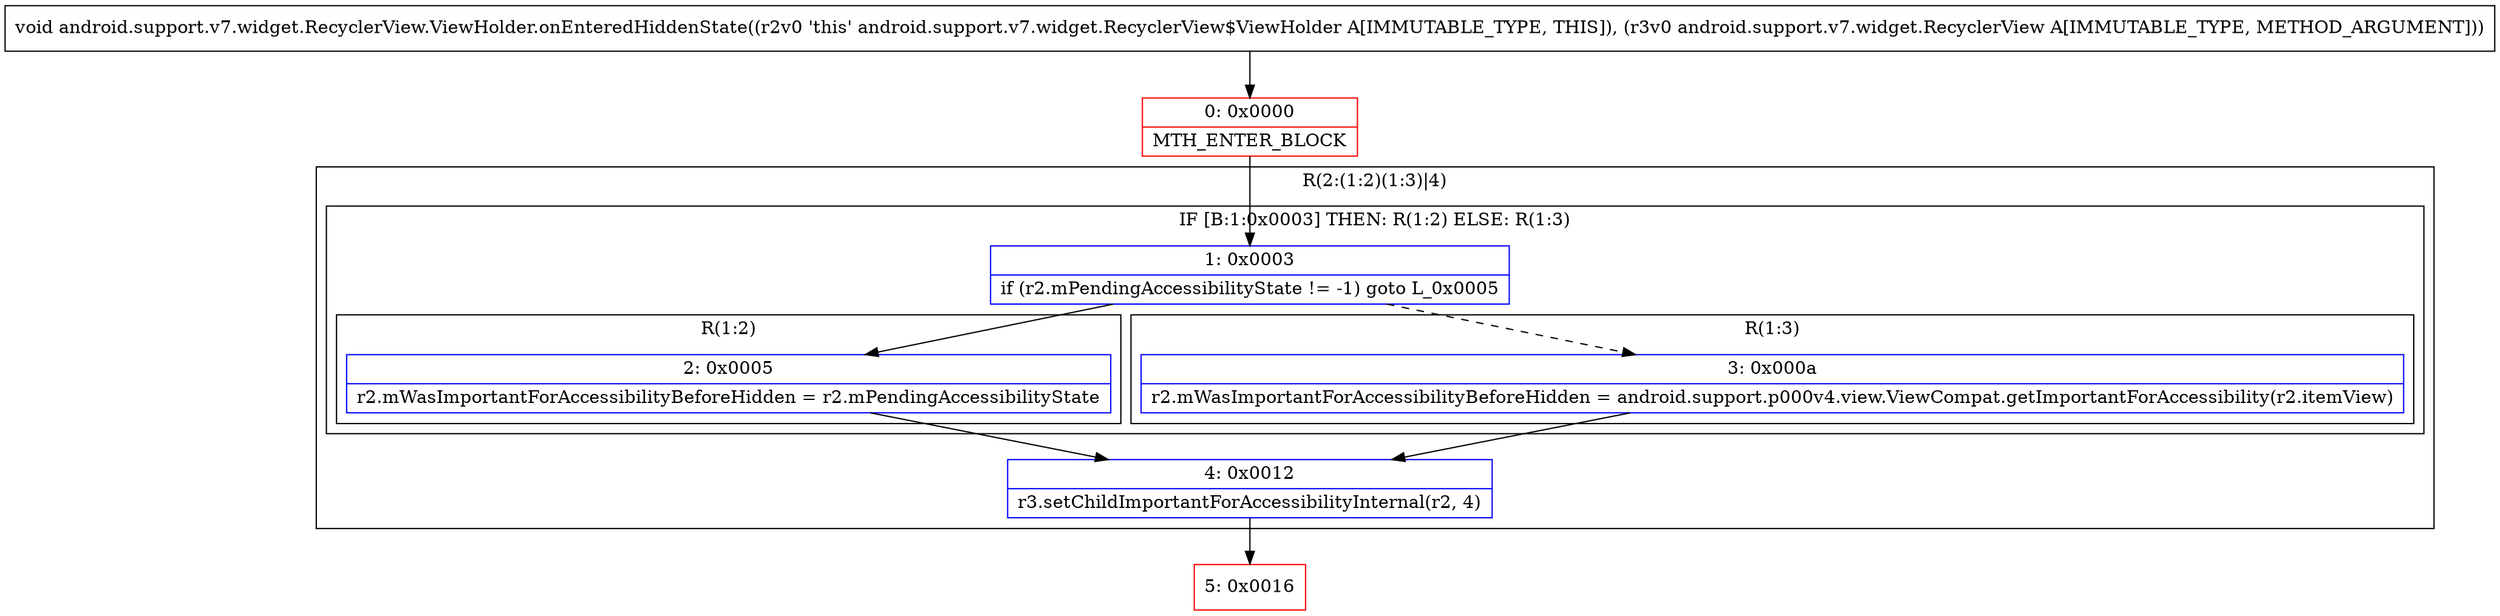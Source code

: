 digraph "CFG forandroid.support.v7.widget.RecyclerView.ViewHolder.onEnteredHiddenState(Landroid\/support\/v7\/widget\/RecyclerView;)V" {
subgraph cluster_Region_666093534 {
label = "R(2:(1:2)(1:3)|4)";
node [shape=record,color=blue];
subgraph cluster_IfRegion_1273725579 {
label = "IF [B:1:0x0003] THEN: R(1:2) ELSE: R(1:3)";
node [shape=record,color=blue];
Node_1 [shape=record,label="{1\:\ 0x0003|if (r2.mPendingAccessibilityState != \-1) goto L_0x0005\l}"];
subgraph cluster_Region_338730731 {
label = "R(1:2)";
node [shape=record,color=blue];
Node_2 [shape=record,label="{2\:\ 0x0005|r2.mWasImportantForAccessibilityBeforeHidden = r2.mPendingAccessibilityState\l}"];
}
subgraph cluster_Region_1516329765 {
label = "R(1:3)";
node [shape=record,color=blue];
Node_3 [shape=record,label="{3\:\ 0x000a|r2.mWasImportantForAccessibilityBeforeHidden = android.support.p000v4.view.ViewCompat.getImportantForAccessibility(r2.itemView)\l}"];
}
}
Node_4 [shape=record,label="{4\:\ 0x0012|r3.setChildImportantForAccessibilityInternal(r2, 4)\l}"];
}
Node_0 [shape=record,color=red,label="{0\:\ 0x0000|MTH_ENTER_BLOCK\l}"];
Node_5 [shape=record,color=red,label="{5\:\ 0x0016}"];
MethodNode[shape=record,label="{void android.support.v7.widget.RecyclerView.ViewHolder.onEnteredHiddenState((r2v0 'this' android.support.v7.widget.RecyclerView$ViewHolder A[IMMUTABLE_TYPE, THIS]), (r3v0 android.support.v7.widget.RecyclerView A[IMMUTABLE_TYPE, METHOD_ARGUMENT])) }"];
MethodNode -> Node_0;
Node_1 -> Node_2;
Node_1 -> Node_3[style=dashed];
Node_2 -> Node_4;
Node_3 -> Node_4;
Node_4 -> Node_5;
Node_0 -> Node_1;
}

